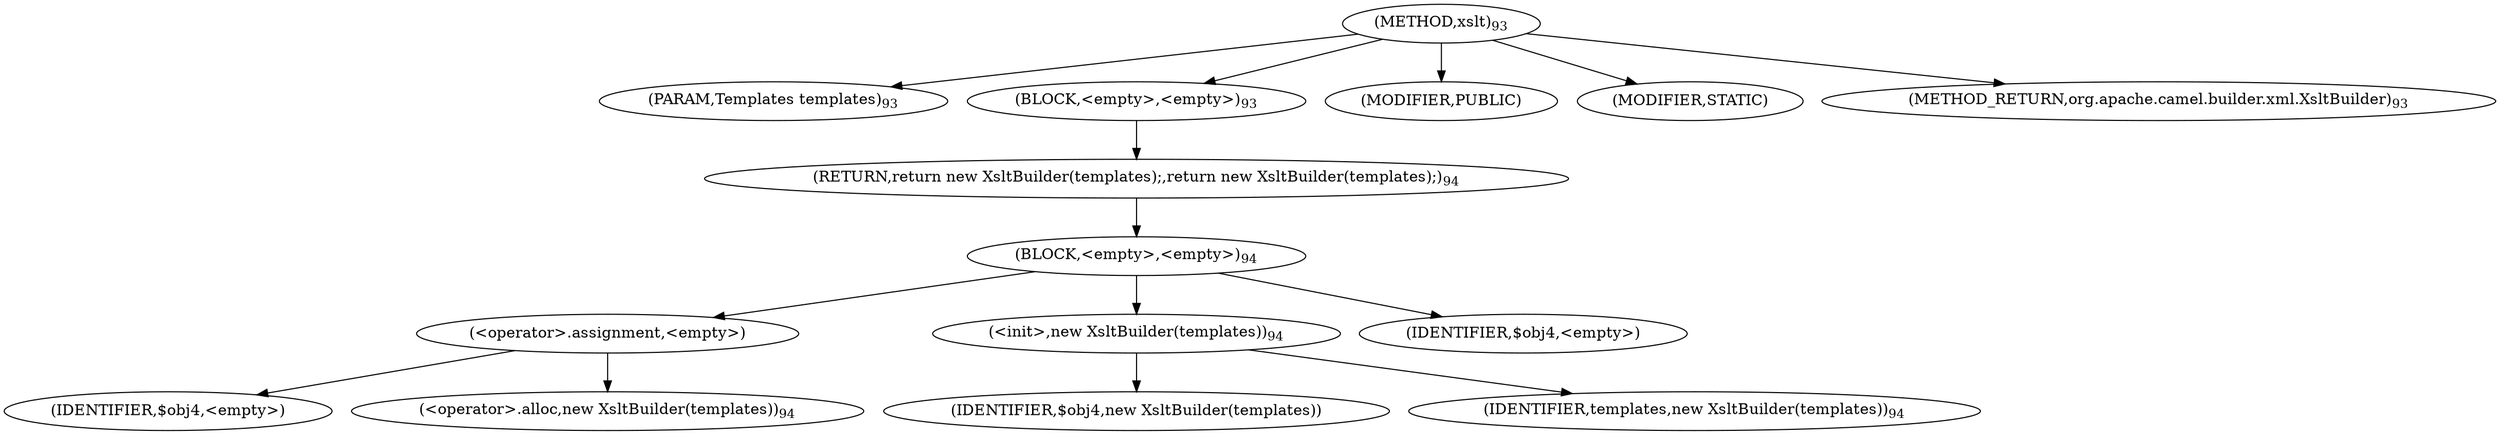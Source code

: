 digraph "xslt" {  
"253" [label = <(METHOD,xslt)<SUB>93</SUB>> ]
"254" [label = <(PARAM,Templates templates)<SUB>93</SUB>> ]
"255" [label = <(BLOCK,&lt;empty&gt;,&lt;empty&gt;)<SUB>93</SUB>> ]
"256" [label = <(RETURN,return new XsltBuilder(templates);,return new XsltBuilder(templates);)<SUB>94</SUB>> ]
"257" [label = <(BLOCK,&lt;empty&gt;,&lt;empty&gt;)<SUB>94</SUB>> ]
"258" [label = <(&lt;operator&gt;.assignment,&lt;empty&gt;)> ]
"259" [label = <(IDENTIFIER,$obj4,&lt;empty&gt;)> ]
"260" [label = <(&lt;operator&gt;.alloc,new XsltBuilder(templates))<SUB>94</SUB>> ]
"261" [label = <(&lt;init&gt;,new XsltBuilder(templates))<SUB>94</SUB>> ]
"262" [label = <(IDENTIFIER,$obj4,new XsltBuilder(templates))> ]
"263" [label = <(IDENTIFIER,templates,new XsltBuilder(templates))<SUB>94</SUB>> ]
"264" [label = <(IDENTIFIER,$obj4,&lt;empty&gt;)> ]
"265" [label = <(MODIFIER,PUBLIC)> ]
"266" [label = <(MODIFIER,STATIC)> ]
"267" [label = <(METHOD_RETURN,org.apache.camel.builder.xml.XsltBuilder)<SUB>93</SUB>> ]
  "253" -> "254" 
  "253" -> "255" 
  "253" -> "265" 
  "253" -> "266" 
  "253" -> "267" 
  "255" -> "256" 
  "256" -> "257" 
  "257" -> "258" 
  "257" -> "261" 
  "257" -> "264" 
  "258" -> "259" 
  "258" -> "260" 
  "261" -> "262" 
  "261" -> "263" 
}
